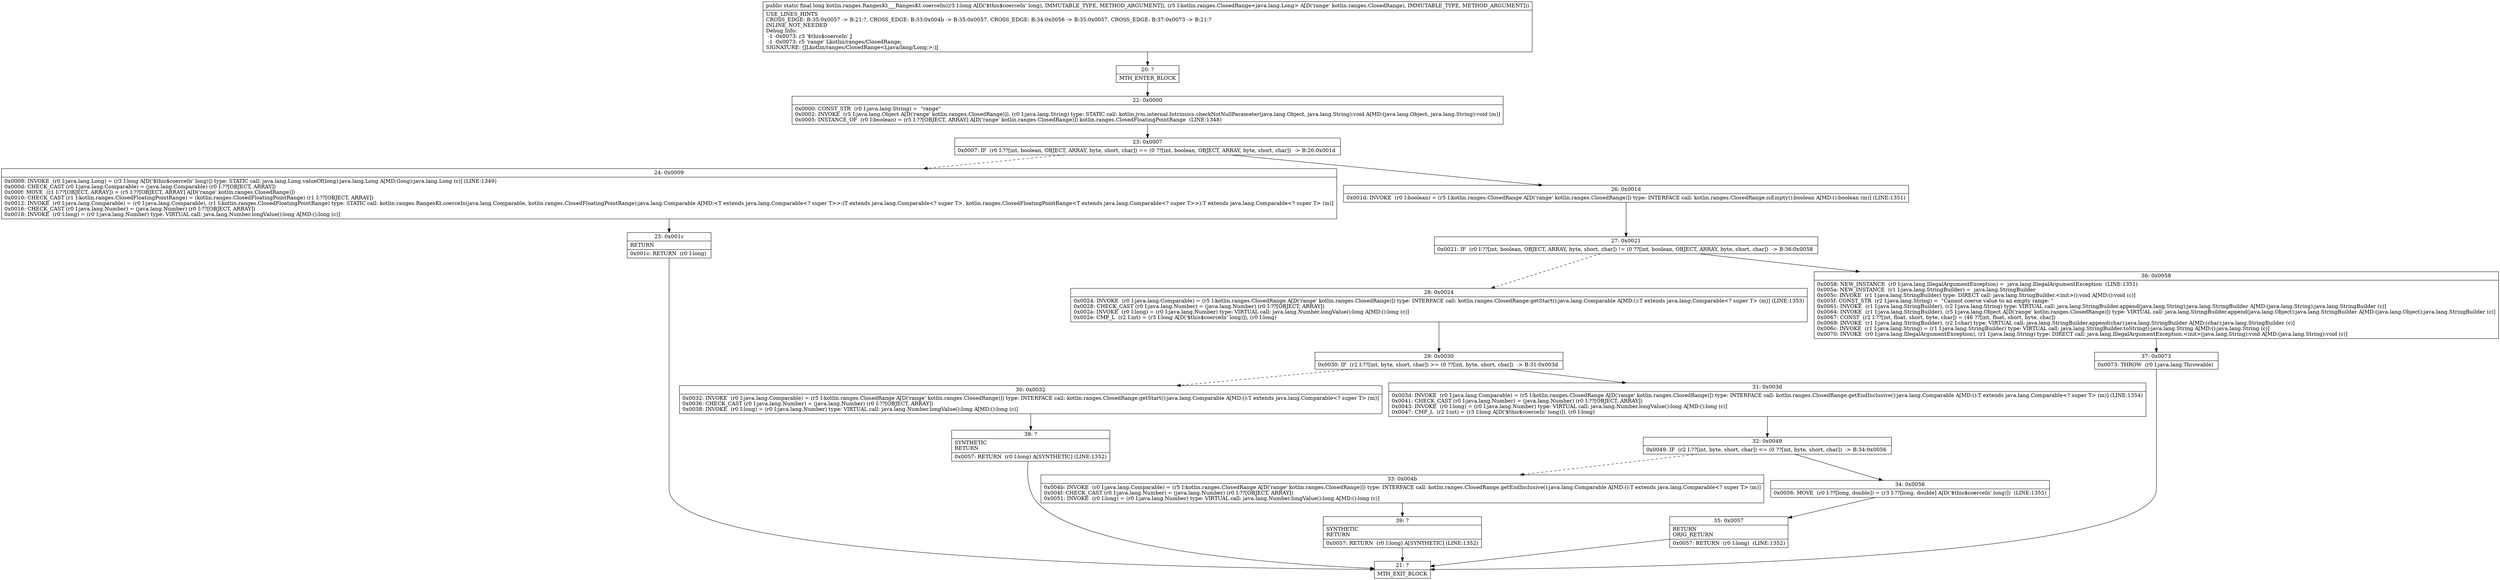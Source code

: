 digraph "CFG forkotlin.ranges.RangesKt___RangesKt.coerceIn(JLkotlin\/ranges\/ClosedRange;)J" {
Node_20 [shape=record,label="{20\:\ ?|MTH_ENTER_BLOCK\l}"];
Node_22 [shape=record,label="{22\:\ 0x0000|0x0000: CONST_STR  (r0 I:java.lang.String) =  \"range\" \l0x0002: INVOKE  (r5 I:java.lang.Object A[D('range' kotlin.ranges.ClosedRange)]), (r0 I:java.lang.String) type: STATIC call: kotlin.jvm.internal.Intrinsics.checkNotNullParameter(java.lang.Object, java.lang.String):void A[MD:(java.lang.Object, java.lang.String):void (m)]\l0x0005: INSTANCE_OF  (r0 I:boolean) = (r5 I:??[OBJECT, ARRAY] A[D('range' kotlin.ranges.ClosedRange)]) kotlin.ranges.ClosedFloatingPointRange  (LINE:1348)\l}"];
Node_23 [shape=record,label="{23\:\ 0x0007|0x0007: IF  (r0 I:??[int, boolean, OBJECT, ARRAY, byte, short, char]) == (0 ??[int, boolean, OBJECT, ARRAY, byte, short, char])  \-\> B:26:0x001d \l}"];
Node_24 [shape=record,label="{24\:\ 0x0009|0x0009: INVOKE  (r0 I:java.lang.Long) = (r3 I:long A[D('$this$coerceIn' long)]) type: STATIC call: java.lang.Long.valueOf(long):java.lang.Long A[MD:(long):java.lang.Long (c)] (LINE:1349)\l0x000d: CHECK_CAST (r0 I:java.lang.Comparable) = (java.lang.Comparable) (r0 I:??[OBJECT, ARRAY]) \l0x000f: MOVE  (r1 I:??[OBJECT, ARRAY]) = (r5 I:??[OBJECT, ARRAY] A[D('range' kotlin.ranges.ClosedRange)]) \l0x0010: CHECK_CAST (r1 I:kotlin.ranges.ClosedFloatingPointRange) = (kotlin.ranges.ClosedFloatingPointRange) (r1 I:??[OBJECT, ARRAY]) \l0x0012: INVOKE  (r0 I:java.lang.Comparable) = (r0 I:java.lang.Comparable), (r1 I:kotlin.ranges.ClosedFloatingPointRange) type: STATIC call: kotlin.ranges.RangesKt.coerceIn(java.lang.Comparable, kotlin.ranges.ClosedFloatingPointRange):java.lang.Comparable A[MD:\<T extends java.lang.Comparable\<? super T\>\>:(T extends java.lang.Comparable\<? super T\>, kotlin.ranges.ClosedFloatingPointRange\<T extends java.lang.Comparable\<? super T\>\>):T extends java.lang.Comparable\<? super T\> (m)]\l0x0016: CHECK_CAST (r0 I:java.lang.Number) = (java.lang.Number) (r0 I:??[OBJECT, ARRAY]) \l0x0018: INVOKE  (r0 I:long) = (r0 I:java.lang.Number) type: VIRTUAL call: java.lang.Number.longValue():long A[MD:():long (c)]\l}"];
Node_25 [shape=record,label="{25\:\ 0x001c|RETURN\l|0x001c: RETURN  (r0 I:long) \l}"];
Node_21 [shape=record,label="{21\:\ ?|MTH_EXIT_BLOCK\l}"];
Node_26 [shape=record,label="{26\:\ 0x001d|0x001d: INVOKE  (r0 I:boolean) = (r5 I:kotlin.ranges.ClosedRange A[D('range' kotlin.ranges.ClosedRange)]) type: INTERFACE call: kotlin.ranges.ClosedRange.isEmpty():boolean A[MD:():boolean (m)] (LINE:1351)\l}"];
Node_27 [shape=record,label="{27\:\ 0x0021|0x0021: IF  (r0 I:??[int, boolean, OBJECT, ARRAY, byte, short, char]) != (0 ??[int, boolean, OBJECT, ARRAY, byte, short, char])  \-\> B:36:0x0058 \l}"];
Node_28 [shape=record,label="{28\:\ 0x0024|0x0024: INVOKE  (r0 I:java.lang.Comparable) = (r5 I:kotlin.ranges.ClosedRange A[D('range' kotlin.ranges.ClosedRange)]) type: INTERFACE call: kotlin.ranges.ClosedRange.getStart():java.lang.Comparable A[MD:():T extends java.lang.Comparable\<? super T\> (m)] (LINE:1353)\l0x0028: CHECK_CAST (r0 I:java.lang.Number) = (java.lang.Number) (r0 I:??[OBJECT, ARRAY]) \l0x002a: INVOKE  (r0 I:long) = (r0 I:java.lang.Number) type: VIRTUAL call: java.lang.Number.longValue():long A[MD:():long (c)]\l0x002e: CMP_L  (r2 I:int) = (r3 I:long A[D('$this$coerceIn' long)]), (r0 I:long) \l}"];
Node_29 [shape=record,label="{29\:\ 0x0030|0x0030: IF  (r2 I:??[int, byte, short, char]) \>= (0 ??[int, byte, short, char])  \-\> B:31:0x003d \l}"];
Node_30 [shape=record,label="{30\:\ 0x0032|0x0032: INVOKE  (r0 I:java.lang.Comparable) = (r5 I:kotlin.ranges.ClosedRange A[D('range' kotlin.ranges.ClosedRange)]) type: INTERFACE call: kotlin.ranges.ClosedRange.getStart():java.lang.Comparable A[MD:():T extends java.lang.Comparable\<? super T\> (m)]\l0x0036: CHECK_CAST (r0 I:java.lang.Number) = (java.lang.Number) (r0 I:??[OBJECT, ARRAY]) \l0x0038: INVOKE  (r0 I:long) = (r0 I:java.lang.Number) type: VIRTUAL call: java.lang.Number.longValue():long A[MD:():long (c)]\l}"];
Node_38 [shape=record,label="{38\:\ ?|SYNTHETIC\lRETURN\l|0x0057: RETURN  (r0 I:long) A[SYNTHETIC] (LINE:1352)\l}"];
Node_31 [shape=record,label="{31\:\ 0x003d|0x003d: INVOKE  (r0 I:java.lang.Comparable) = (r5 I:kotlin.ranges.ClosedRange A[D('range' kotlin.ranges.ClosedRange)]) type: INTERFACE call: kotlin.ranges.ClosedRange.getEndInclusive():java.lang.Comparable A[MD:():T extends java.lang.Comparable\<? super T\> (m)] (LINE:1354)\l0x0041: CHECK_CAST (r0 I:java.lang.Number) = (java.lang.Number) (r0 I:??[OBJECT, ARRAY]) \l0x0043: INVOKE  (r0 I:long) = (r0 I:java.lang.Number) type: VIRTUAL call: java.lang.Number.longValue():long A[MD:():long (c)]\l0x0047: CMP_L  (r2 I:int) = (r3 I:long A[D('$this$coerceIn' long)]), (r0 I:long) \l}"];
Node_32 [shape=record,label="{32\:\ 0x0049|0x0049: IF  (r2 I:??[int, byte, short, char]) \<= (0 ??[int, byte, short, char])  \-\> B:34:0x0056 \l}"];
Node_33 [shape=record,label="{33\:\ 0x004b|0x004b: INVOKE  (r0 I:java.lang.Comparable) = (r5 I:kotlin.ranges.ClosedRange A[D('range' kotlin.ranges.ClosedRange)]) type: INTERFACE call: kotlin.ranges.ClosedRange.getEndInclusive():java.lang.Comparable A[MD:():T extends java.lang.Comparable\<? super T\> (m)]\l0x004f: CHECK_CAST (r0 I:java.lang.Number) = (java.lang.Number) (r0 I:??[OBJECT, ARRAY]) \l0x0051: INVOKE  (r0 I:long) = (r0 I:java.lang.Number) type: VIRTUAL call: java.lang.Number.longValue():long A[MD:():long (c)]\l}"];
Node_39 [shape=record,label="{39\:\ ?|SYNTHETIC\lRETURN\l|0x0057: RETURN  (r0 I:long) A[SYNTHETIC] (LINE:1352)\l}"];
Node_34 [shape=record,label="{34\:\ 0x0056|0x0056: MOVE  (r0 I:??[long, double]) = (r3 I:??[long, double] A[D('$this$coerceIn' long)])  (LINE:1355)\l}"];
Node_35 [shape=record,label="{35\:\ 0x0057|RETURN\lORIG_RETURN\l|0x0057: RETURN  (r0 I:long)  (LINE:1352)\l}"];
Node_36 [shape=record,label="{36\:\ 0x0058|0x0058: NEW_INSTANCE  (r0 I:java.lang.IllegalArgumentException) =  java.lang.IllegalArgumentException  (LINE:1351)\l0x005a: NEW_INSTANCE  (r1 I:java.lang.StringBuilder) =  java.lang.StringBuilder \l0x005c: INVOKE  (r1 I:java.lang.StringBuilder) type: DIRECT call: java.lang.StringBuilder.\<init\>():void A[MD:():void (c)]\l0x005f: CONST_STR  (r2 I:java.lang.String) =  \"Cannot coerce value to an empty range: \" \l0x0061: INVOKE  (r1 I:java.lang.StringBuilder), (r2 I:java.lang.String) type: VIRTUAL call: java.lang.StringBuilder.append(java.lang.String):java.lang.StringBuilder A[MD:(java.lang.String):java.lang.StringBuilder (c)]\l0x0064: INVOKE  (r1 I:java.lang.StringBuilder), (r5 I:java.lang.Object A[D('range' kotlin.ranges.ClosedRange)]) type: VIRTUAL call: java.lang.StringBuilder.append(java.lang.Object):java.lang.StringBuilder A[MD:(java.lang.Object):java.lang.StringBuilder (c)]\l0x0067: CONST  (r2 I:??[int, float, short, byte, char]) = (46 ??[int, float, short, byte, char]) \l0x0069: INVOKE  (r1 I:java.lang.StringBuilder), (r2 I:char) type: VIRTUAL call: java.lang.StringBuilder.append(char):java.lang.StringBuilder A[MD:(char):java.lang.StringBuilder (c)]\l0x006c: INVOKE  (r1 I:java.lang.String) = (r1 I:java.lang.StringBuilder) type: VIRTUAL call: java.lang.StringBuilder.toString():java.lang.String A[MD:():java.lang.String (c)]\l0x0070: INVOKE  (r0 I:java.lang.IllegalArgumentException), (r1 I:java.lang.String) type: DIRECT call: java.lang.IllegalArgumentException.\<init\>(java.lang.String):void A[MD:(java.lang.String):void (c)]\l}"];
Node_37 [shape=record,label="{37\:\ 0x0073|0x0073: THROW  (r0 I:java.lang.Throwable) \l}"];
MethodNode[shape=record,label="{public static final long kotlin.ranges.RangesKt___RangesKt.coerceIn((r3 I:long A[D('$this$coerceIn' long), IMMUTABLE_TYPE, METHOD_ARGUMENT]), (r5 I:kotlin.ranges.ClosedRange\<java.lang.Long\> A[D('range' kotlin.ranges.ClosedRange), IMMUTABLE_TYPE, METHOD_ARGUMENT]))  | USE_LINES_HINTS\lCROSS_EDGE: B:35:0x0057 \-\> B:21:?, CROSS_EDGE: B:33:0x004b \-\> B:35:0x0057, CROSS_EDGE: B:34:0x0056 \-\> B:35:0x0057, CROSS_EDGE: B:37:0x0073 \-\> B:21:?\lINLINE_NOT_NEEDED\lDebug Info:\l  \-1 \-0x0073: r3 '$this$coerceIn' J\l  \-1 \-0x0073: r5 'range' Lkotlin\/ranges\/ClosedRange;\lSIGNATURE: (JLkotlin\/ranges\/ClosedRange\<Ljava\/lang\/Long;\>;)J\l}"];
MethodNode -> Node_20;Node_20 -> Node_22;
Node_22 -> Node_23;
Node_23 -> Node_24[style=dashed];
Node_23 -> Node_26;
Node_24 -> Node_25;
Node_25 -> Node_21;
Node_26 -> Node_27;
Node_27 -> Node_28[style=dashed];
Node_27 -> Node_36;
Node_28 -> Node_29;
Node_29 -> Node_30[style=dashed];
Node_29 -> Node_31;
Node_30 -> Node_38;
Node_38 -> Node_21;
Node_31 -> Node_32;
Node_32 -> Node_33[style=dashed];
Node_32 -> Node_34;
Node_33 -> Node_39;
Node_39 -> Node_21;
Node_34 -> Node_35;
Node_35 -> Node_21;
Node_36 -> Node_37;
Node_37 -> Node_21;
}

